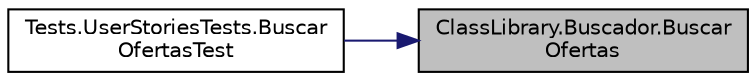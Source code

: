 digraph "ClassLibrary.Buscador.BuscarOfertas"
{
 // INTERACTIVE_SVG=YES
 // LATEX_PDF_SIZE
  edge [fontname="Helvetica",fontsize="10",labelfontname="Helvetica",labelfontsize="10"];
  node [fontname="Helvetica",fontsize="10",shape=record];
  rankdir="RL";
  Node1 [label="ClassLibrary.Buscador.Buscar\lOfertas",height=0.2,width=0.4,color="black", fillcolor="grey75", style="filled", fontcolor="black",tooltip="Realiza una búsqueda de ofertas dentro de una instancia de Sistema, utilizando la información de un E..."];
  Node1 -> Node2 [dir="back",color="midnightblue",fontsize="10",style="solid",fontname="Helvetica"];
  Node2 [label="Tests.UserStoriesTests.Buscar\lOfertasTest",height=0.2,width=0.4,color="black", fillcolor="white", style="filled",URL="$classTests_1_1UserStoriesTests.html#a888802d225bbd72618f9c5632594f6b3",tooltip="Prueba para la historia de usuario 8: Búsqueda de ofertas."];
}
